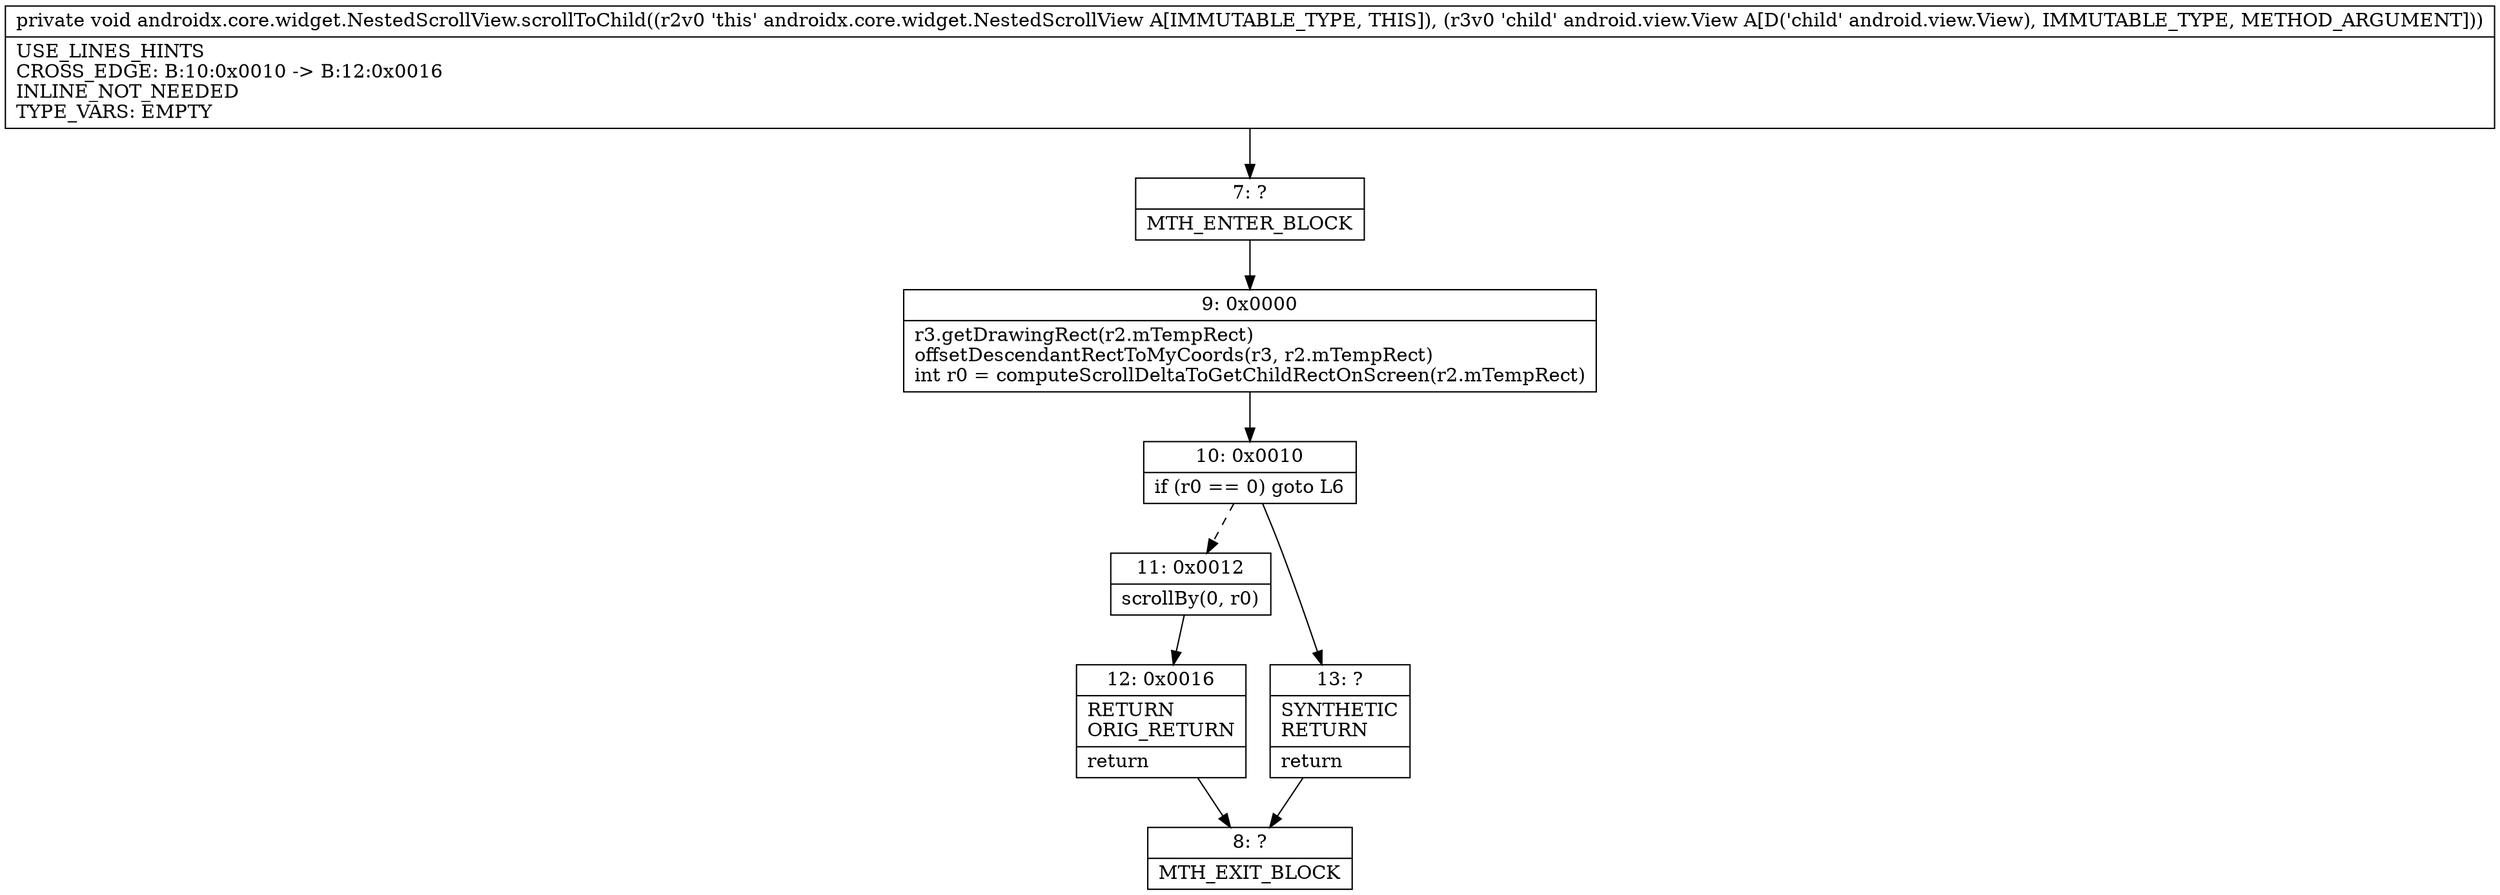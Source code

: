 digraph "CFG forandroidx.core.widget.NestedScrollView.scrollToChild(Landroid\/view\/View;)V" {
Node_7 [shape=record,label="{7\:\ ?|MTH_ENTER_BLOCK\l}"];
Node_9 [shape=record,label="{9\:\ 0x0000|r3.getDrawingRect(r2.mTempRect)\loffsetDescendantRectToMyCoords(r3, r2.mTempRect)\lint r0 = computeScrollDeltaToGetChildRectOnScreen(r2.mTempRect)\l}"];
Node_10 [shape=record,label="{10\:\ 0x0010|if (r0 == 0) goto L6\l}"];
Node_11 [shape=record,label="{11\:\ 0x0012|scrollBy(0, r0)\l}"];
Node_12 [shape=record,label="{12\:\ 0x0016|RETURN\lORIG_RETURN\l|return\l}"];
Node_8 [shape=record,label="{8\:\ ?|MTH_EXIT_BLOCK\l}"];
Node_13 [shape=record,label="{13\:\ ?|SYNTHETIC\lRETURN\l|return\l}"];
MethodNode[shape=record,label="{private void androidx.core.widget.NestedScrollView.scrollToChild((r2v0 'this' androidx.core.widget.NestedScrollView A[IMMUTABLE_TYPE, THIS]), (r3v0 'child' android.view.View A[D('child' android.view.View), IMMUTABLE_TYPE, METHOD_ARGUMENT]))  | USE_LINES_HINTS\lCROSS_EDGE: B:10:0x0010 \-\> B:12:0x0016\lINLINE_NOT_NEEDED\lTYPE_VARS: EMPTY\l}"];
MethodNode -> Node_7;Node_7 -> Node_9;
Node_9 -> Node_10;
Node_10 -> Node_11[style=dashed];
Node_10 -> Node_13;
Node_11 -> Node_12;
Node_12 -> Node_8;
Node_13 -> Node_8;
}

